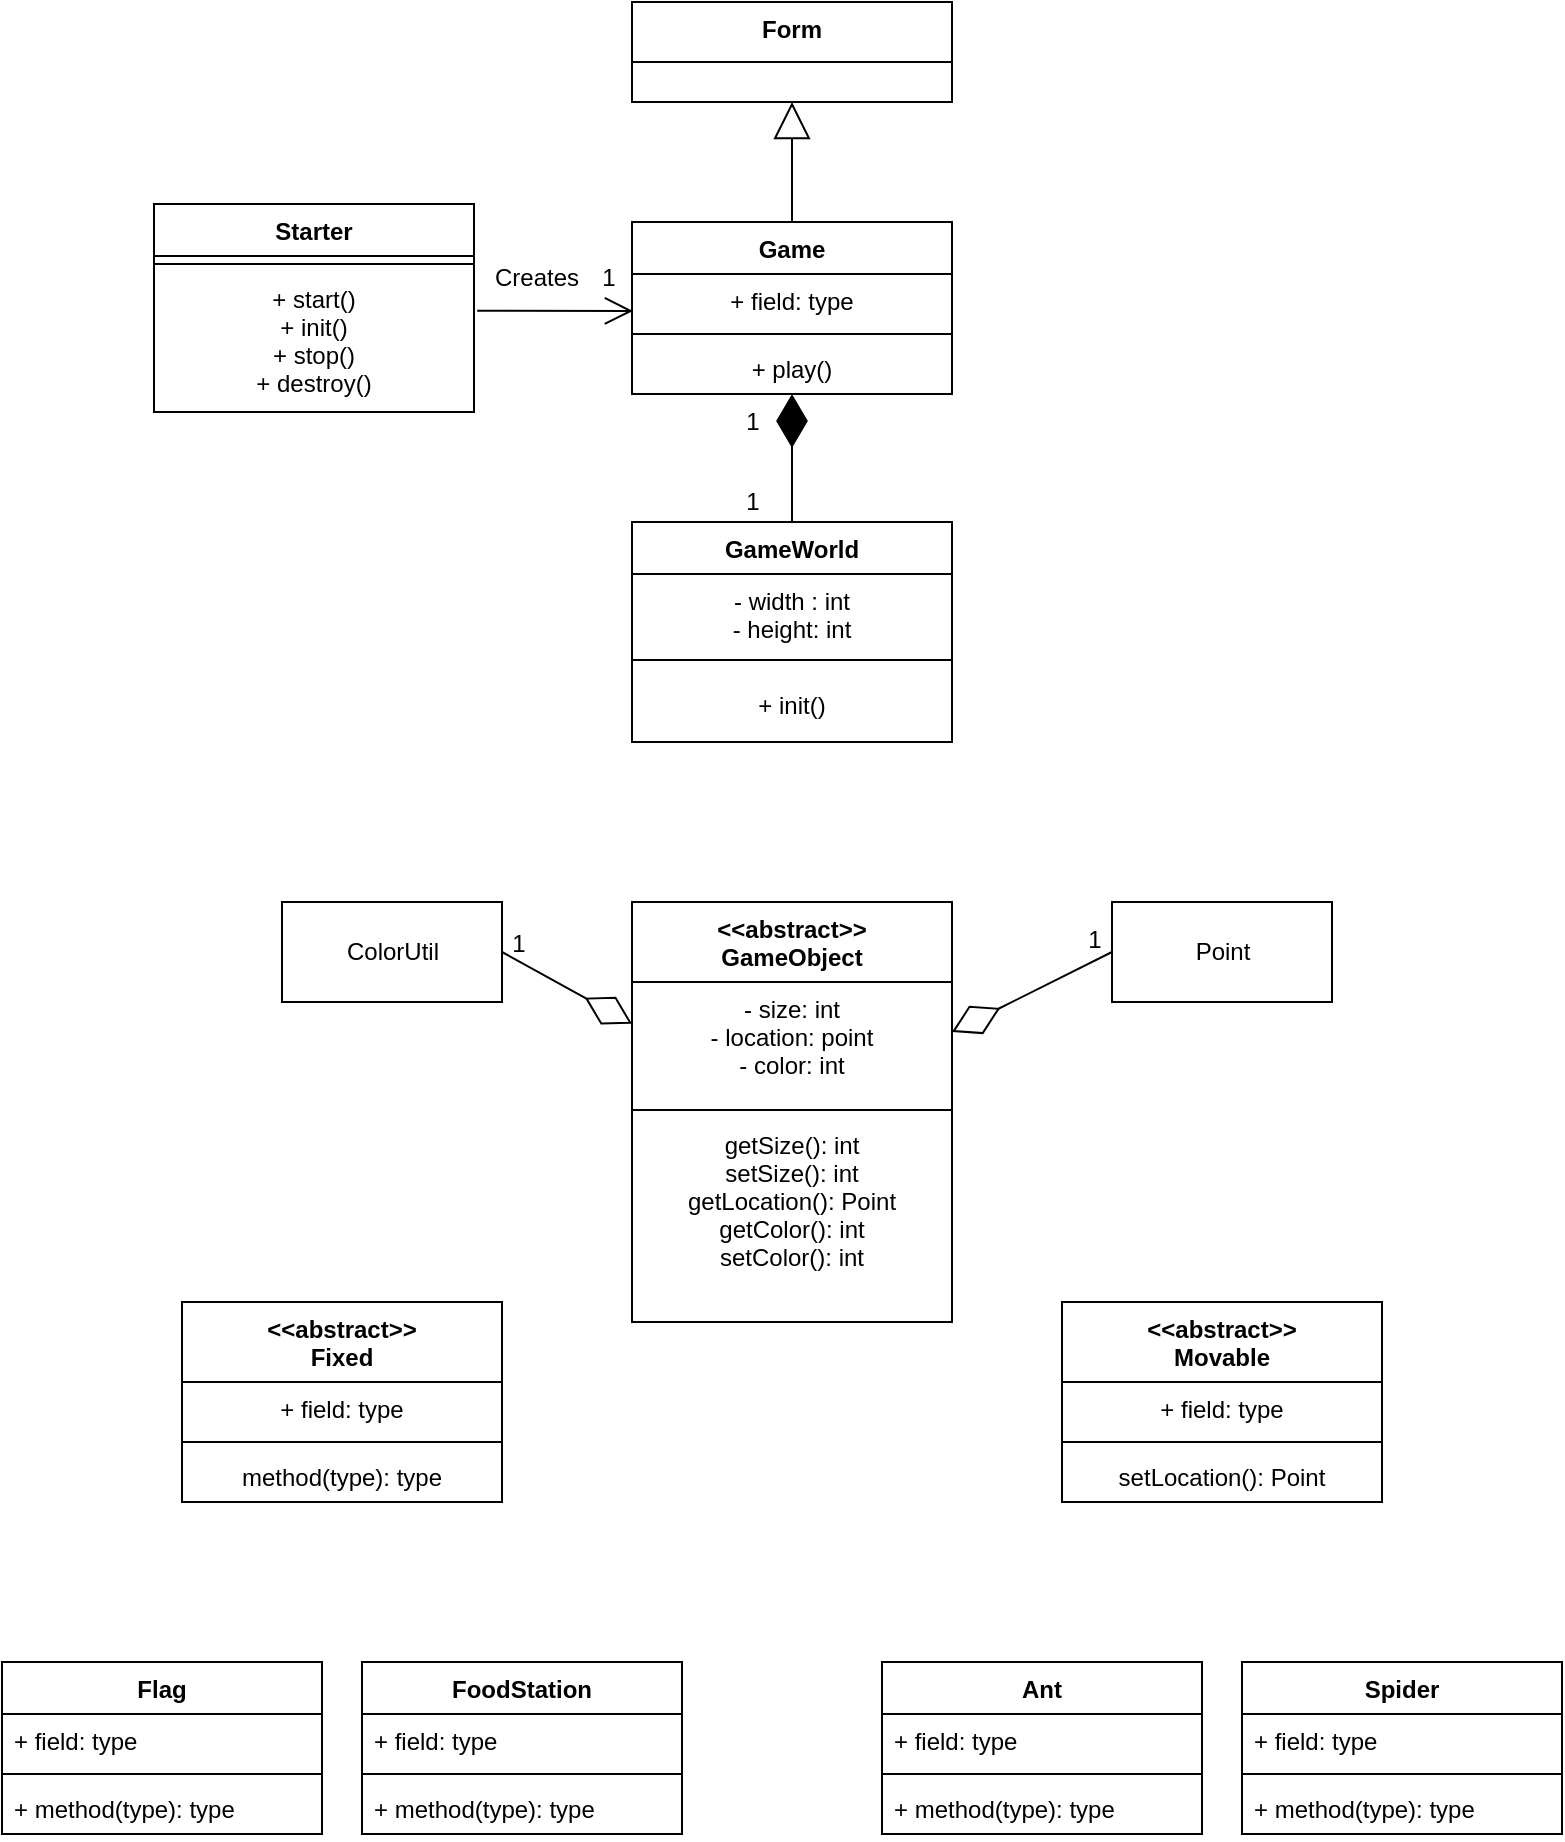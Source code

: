 <mxfile version="20.3.0" type="github">
  <diagram id="glV5dUiRLEeCnuWFiTsP" name="Page-2">
    <mxGraphModel dx="917" dy="498" grid="1" gridSize="10" guides="1" tooltips="1" connect="1" arrows="1" fold="1" page="1" pageScale="1" pageWidth="850" pageHeight="1100" math="0" shadow="0">
      <root>
        <mxCell id="0" />
        <mxCell id="1" parent="0" />
        <mxCell id="oMByr9TP-J29ioIGLjc9-1" value="&lt;&lt;abstract&gt;&gt;&#xa;GameObject" style="swimlane;fontStyle=1;align=center;verticalAlign=top;childLayout=stackLayout;horizontal=1;startSize=40;horizontalStack=0;resizeParent=1;resizeParentMax=0;resizeLast=0;collapsible=1;marginBottom=0;" parent="1" vertex="1">
          <mxGeometry x="355" y="470" width="160" height="210" as="geometry" />
        </mxCell>
        <mxCell id="oMByr9TP-J29ioIGLjc9-2" value="- size: int&#xa;- location: point&#xa;- color: int&#xa;&#xa;" style="text;strokeColor=none;fillColor=none;align=center;verticalAlign=top;spacingLeft=4;spacingRight=4;overflow=hidden;rotatable=0;points=[[0,0.5],[1,0.5]];portConstraint=eastwest;" parent="oMByr9TP-J29ioIGLjc9-1" vertex="1">
          <mxGeometry y="40" width="160" height="60" as="geometry" />
        </mxCell>
        <mxCell id="oMByr9TP-J29ioIGLjc9-3" value="" style="line;strokeWidth=1;fillColor=none;align=left;verticalAlign=middle;spacingTop=-1;spacingLeft=3;spacingRight=3;rotatable=0;labelPosition=right;points=[];portConstraint=eastwest;strokeColor=inherit;" parent="oMByr9TP-J29ioIGLjc9-1" vertex="1">
          <mxGeometry y="100" width="160" height="8" as="geometry" />
        </mxCell>
        <mxCell id="oMByr9TP-J29ioIGLjc9-4" value="getSize(): int&#xa;setSize(): int&#xa;getLocation(): Point&#xa;getColor(): int&#xa;setColor(): int&#xa;" style="text;strokeColor=none;fillColor=none;align=center;verticalAlign=top;spacingLeft=4;spacingRight=4;overflow=hidden;rotatable=0;points=[[0,0.5],[1,0.5]];portConstraint=eastwest;" parent="oMByr9TP-J29ioIGLjc9-1" vertex="1">
          <mxGeometry y="108" width="160" height="102" as="geometry" />
        </mxCell>
        <mxCell id="oMByr9TP-J29ioIGLjc9-5" value="&lt;&lt;abstract&gt;&gt;&#xa;Fixed&#xa;" style="swimlane;fontStyle=1;align=center;verticalAlign=top;childLayout=stackLayout;horizontal=1;startSize=40;horizontalStack=0;resizeParent=1;resizeParentMax=0;resizeLast=0;collapsible=1;marginBottom=0;" parent="1" vertex="1">
          <mxGeometry x="130" y="670" width="160" height="100" as="geometry" />
        </mxCell>
        <mxCell id="oMByr9TP-J29ioIGLjc9-6" value="+ field: type" style="text;strokeColor=none;fillColor=none;align=center;verticalAlign=top;spacingLeft=4;spacingRight=4;overflow=hidden;rotatable=0;points=[[0,0.5],[1,0.5]];portConstraint=eastwest;" parent="oMByr9TP-J29ioIGLjc9-5" vertex="1">
          <mxGeometry y="40" width="160" height="26" as="geometry" />
        </mxCell>
        <mxCell id="oMByr9TP-J29ioIGLjc9-7" value="" style="line;strokeWidth=1;fillColor=none;align=left;verticalAlign=middle;spacingTop=-1;spacingLeft=3;spacingRight=3;rotatable=0;labelPosition=right;points=[];portConstraint=eastwest;strokeColor=inherit;" parent="oMByr9TP-J29ioIGLjc9-5" vertex="1">
          <mxGeometry y="66" width="160" height="8" as="geometry" />
        </mxCell>
        <mxCell id="oMByr9TP-J29ioIGLjc9-8" value="method(type): type" style="text;strokeColor=none;fillColor=none;align=center;verticalAlign=top;spacingLeft=4;spacingRight=4;overflow=hidden;rotatable=0;points=[[0,0.5],[1,0.5]];portConstraint=eastwest;" parent="oMByr9TP-J29ioIGLjc9-5" vertex="1">
          <mxGeometry y="74" width="160" height="26" as="geometry" />
        </mxCell>
        <mxCell id="oMByr9TP-J29ioIGLjc9-9" value="&lt;&lt;abstract&gt;&gt;&#xa;Movable&#xa;&#xa;" style="swimlane;fontStyle=1;align=center;verticalAlign=top;childLayout=stackLayout;horizontal=1;startSize=40;horizontalStack=0;resizeParent=1;resizeParentMax=0;resizeLast=0;collapsible=1;marginBottom=0;" parent="1" vertex="1">
          <mxGeometry x="570" y="670" width="160" height="100" as="geometry" />
        </mxCell>
        <mxCell id="oMByr9TP-J29ioIGLjc9-10" value="+ field: type" style="text;strokeColor=none;fillColor=none;align=center;verticalAlign=top;spacingLeft=4;spacingRight=4;overflow=hidden;rotatable=0;points=[[0,0.5],[1,0.5]];portConstraint=eastwest;" parent="oMByr9TP-J29ioIGLjc9-9" vertex="1">
          <mxGeometry y="40" width="160" height="26" as="geometry" />
        </mxCell>
        <mxCell id="oMByr9TP-J29ioIGLjc9-11" value="" style="line;strokeWidth=1;fillColor=none;align=left;verticalAlign=middle;spacingTop=-1;spacingLeft=3;spacingRight=3;rotatable=0;labelPosition=right;points=[];portConstraint=eastwest;strokeColor=inherit;" parent="oMByr9TP-J29ioIGLjc9-9" vertex="1">
          <mxGeometry y="66" width="160" height="8" as="geometry" />
        </mxCell>
        <mxCell id="oMByr9TP-J29ioIGLjc9-12" value="setLocation(): Point" style="text;strokeColor=none;fillColor=none;align=center;verticalAlign=top;spacingLeft=4;spacingRight=4;overflow=hidden;rotatable=0;points=[[0,0.5],[1,0.5]];portConstraint=eastwest;" parent="oMByr9TP-J29ioIGLjc9-9" vertex="1">
          <mxGeometry y="74" width="160" height="26" as="geometry" />
        </mxCell>
        <mxCell id="oMByr9TP-J29ioIGLjc9-13" value="Flag&#xa;" style="swimlane;fontStyle=1;align=center;verticalAlign=top;childLayout=stackLayout;horizontal=1;startSize=26;horizontalStack=0;resizeParent=1;resizeParentMax=0;resizeLast=0;collapsible=1;marginBottom=0;" parent="1" vertex="1">
          <mxGeometry x="40" y="850" width="160" height="86" as="geometry" />
        </mxCell>
        <mxCell id="oMByr9TP-J29ioIGLjc9-14" value="+ field: type" style="text;strokeColor=none;fillColor=none;align=left;verticalAlign=top;spacingLeft=4;spacingRight=4;overflow=hidden;rotatable=0;points=[[0,0.5],[1,0.5]];portConstraint=eastwest;" parent="oMByr9TP-J29ioIGLjc9-13" vertex="1">
          <mxGeometry y="26" width="160" height="26" as="geometry" />
        </mxCell>
        <mxCell id="oMByr9TP-J29ioIGLjc9-15" value="" style="line;strokeWidth=1;fillColor=none;align=left;verticalAlign=middle;spacingTop=-1;spacingLeft=3;spacingRight=3;rotatable=0;labelPosition=right;points=[];portConstraint=eastwest;strokeColor=inherit;" parent="oMByr9TP-J29ioIGLjc9-13" vertex="1">
          <mxGeometry y="52" width="160" height="8" as="geometry" />
        </mxCell>
        <mxCell id="oMByr9TP-J29ioIGLjc9-16" value="+ method(type): type" style="text;strokeColor=none;fillColor=none;align=left;verticalAlign=top;spacingLeft=4;spacingRight=4;overflow=hidden;rotatable=0;points=[[0,0.5],[1,0.5]];portConstraint=eastwest;" parent="oMByr9TP-J29ioIGLjc9-13" vertex="1">
          <mxGeometry y="60" width="160" height="26" as="geometry" />
        </mxCell>
        <mxCell id="oMByr9TP-J29ioIGLjc9-17" value="FoodStation&#xa;" style="swimlane;fontStyle=1;align=center;verticalAlign=top;childLayout=stackLayout;horizontal=1;startSize=26;horizontalStack=0;resizeParent=1;resizeParentMax=0;resizeLast=0;collapsible=1;marginBottom=0;" parent="1" vertex="1">
          <mxGeometry x="220" y="850" width="160" height="86" as="geometry" />
        </mxCell>
        <mxCell id="oMByr9TP-J29ioIGLjc9-18" value="+ field: type" style="text;strokeColor=none;fillColor=none;align=left;verticalAlign=top;spacingLeft=4;spacingRight=4;overflow=hidden;rotatable=0;points=[[0,0.5],[1,0.5]];portConstraint=eastwest;" parent="oMByr9TP-J29ioIGLjc9-17" vertex="1">
          <mxGeometry y="26" width="160" height="26" as="geometry" />
        </mxCell>
        <mxCell id="oMByr9TP-J29ioIGLjc9-19" value="" style="line;strokeWidth=1;fillColor=none;align=left;verticalAlign=middle;spacingTop=-1;spacingLeft=3;spacingRight=3;rotatable=0;labelPosition=right;points=[];portConstraint=eastwest;strokeColor=inherit;" parent="oMByr9TP-J29ioIGLjc9-17" vertex="1">
          <mxGeometry y="52" width="160" height="8" as="geometry" />
        </mxCell>
        <mxCell id="oMByr9TP-J29ioIGLjc9-20" value="+ method(type): type" style="text;strokeColor=none;fillColor=none;align=left;verticalAlign=top;spacingLeft=4;spacingRight=4;overflow=hidden;rotatable=0;points=[[0,0.5],[1,0.5]];portConstraint=eastwest;" parent="oMByr9TP-J29ioIGLjc9-17" vertex="1">
          <mxGeometry y="60" width="160" height="26" as="geometry" />
        </mxCell>
        <mxCell id="oMByr9TP-J29ioIGLjc9-21" value="Ant" style="swimlane;fontStyle=1;align=center;verticalAlign=top;childLayout=stackLayout;horizontal=1;startSize=26;horizontalStack=0;resizeParent=1;resizeParentMax=0;resizeLast=0;collapsible=1;marginBottom=0;" parent="1" vertex="1">
          <mxGeometry x="480" y="850" width="160" height="86" as="geometry" />
        </mxCell>
        <mxCell id="oMByr9TP-J29ioIGLjc9-22" value="+ field: type" style="text;strokeColor=none;fillColor=none;align=left;verticalAlign=top;spacingLeft=4;spacingRight=4;overflow=hidden;rotatable=0;points=[[0,0.5],[1,0.5]];portConstraint=eastwest;" parent="oMByr9TP-J29ioIGLjc9-21" vertex="1">
          <mxGeometry y="26" width="160" height="26" as="geometry" />
        </mxCell>
        <mxCell id="oMByr9TP-J29ioIGLjc9-23" value="" style="line;strokeWidth=1;fillColor=none;align=left;verticalAlign=middle;spacingTop=-1;spacingLeft=3;spacingRight=3;rotatable=0;labelPosition=right;points=[];portConstraint=eastwest;strokeColor=inherit;" parent="oMByr9TP-J29ioIGLjc9-21" vertex="1">
          <mxGeometry y="52" width="160" height="8" as="geometry" />
        </mxCell>
        <mxCell id="oMByr9TP-J29ioIGLjc9-24" value="+ method(type): type" style="text;strokeColor=none;fillColor=none;align=left;verticalAlign=top;spacingLeft=4;spacingRight=4;overflow=hidden;rotatable=0;points=[[0,0.5],[1,0.5]];portConstraint=eastwest;" parent="oMByr9TP-J29ioIGLjc9-21" vertex="1">
          <mxGeometry y="60" width="160" height="26" as="geometry" />
        </mxCell>
        <mxCell id="oMByr9TP-J29ioIGLjc9-25" value="Spider" style="swimlane;fontStyle=1;align=center;verticalAlign=top;childLayout=stackLayout;horizontal=1;startSize=26;horizontalStack=0;resizeParent=1;resizeParentMax=0;resizeLast=0;collapsible=1;marginBottom=0;" parent="1" vertex="1">
          <mxGeometry x="660" y="850" width="160" height="86" as="geometry" />
        </mxCell>
        <mxCell id="oMByr9TP-J29ioIGLjc9-26" value="+ field: type" style="text;strokeColor=none;fillColor=none;align=left;verticalAlign=top;spacingLeft=4;spacingRight=4;overflow=hidden;rotatable=0;points=[[0,0.5],[1,0.5]];portConstraint=eastwest;" parent="oMByr9TP-J29ioIGLjc9-25" vertex="1">
          <mxGeometry y="26" width="160" height="26" as="geometry" />
        </mxCell>
        <mxCell id="oMByr9TP-J29ioIGLjc9-27" value="" style="line;strokeWidth=1;fillColor=none;align=left;verticalAlign=middle;spacingTop=-1;spacingLeft=3;spacingRight=3;rotatable=0;labelPosition=right;points=[];portConstraint=eastwest;strokeColor=inherit;" parent="oMByr9TP-J29ioIGLjc9-25" vertex="1">
          <mxGeometry y="52" width="160" height="8" as="geometry" />
        </mxCell>
        <mxCell id="oMByr9TP-J29ioIGLjc9-28" value="+ method(type): type" style="text;strokeColor=none;fillColor=none;align=left;verticalAlign=top;spacingLeft=4;spacingRight=4;overflow=hidden;rotatable=0;points=[[0,0.5],[1,0.5]];portConstraint=eastwest;" parent="oMByr9TP-J29ioIGLjc9-25" vertex="1">
          <mxGeometry y="60" width="160" height="26" as="geometry" />
        </mxCell>
        <mxCell id="oMByr9TP-J29ioIGLjc9-33" value="Starter" style="swimlane;fontStyle=1;align=center;verticalAlign=top;childLayout=stackLayout;horizontal=1;startSize=26;horizontalStack=0;resizeParent=1;resizeParentMax=0;resizeLast=0;collapsible=1;marginBottom=0;" parent="1" vertex="1">
          <mxGeometry x="116" y="121" width="160" height="104" as="geometry" />
        </mxCell>
        <mxCell id="oMByr9TP-J29ioIGLjc9-35" value="" style="line;strokeWidth=1;fillColor=none;align=left;verticalAlign=middle;spacingTop=-1;spacingLeft=3;spacingRight=3;rotatable=0;labelPosition=right;points=[];portConstraint=eastwest;strokeColor=inherit;" parent="oMByr9TP-J29ioIGLjc9-33" vertex="1">
          <mxGeometry y="26" width="160" height="8" as="geometry" />
        </mxCell>
        <mxCell id="oMByr9TP-J29ioIGLjc9-36" value="+ start()&#xa;+ init()&#xa;+ stop()&#xa;+ destroy()&#xa;" style="text;strokeColor=none;fillColor=none;align=center;verticalAlign=top;spacingLeft=4;spacingRight=4;overflow=hidden;rotatable=0;points=[[0,0.5],[1,0.5]];portConstraint=eastwest;" parent="oMByr9TP-J29ioIGLjc9-33" vertex="1">
          <mxGeometry y="34" width="160" height="70" as="geometry" />
        </mxCell>
        <mxCell id="oMByr9TP-J29ioIGLjc9-37" value="Form&#xa;" style="swimlane;fontStyle=1;align=center;verticalAlign=top;childLayout=stackLayout;horizontal=1;startSize=30;horizontalStack=0;resizeParent=1;resizeParentMax=0;resizeLast=0;collapsible=1;marginBottom=0;" parent="1" vertex="1">
          <mxGeometry x="355" y="20" width="160" height="50" as="geometry" />
        </mxCell>
        <mxCell id="oMByr9TP-J29ioIGLjc9-41" value="Game" style="swimlane;fontStyle=1;align=center;verticalAlign=top;childLayout=stackLayout;horizontal=1;startSize=26;horizontalStack=0;resizeParent=1;resizeParentMax=0;resizeLast=0;collapsible=1;marginBottom=0;" parent="1" vertex="1">
          <mxGeometry x="355" y="130" width="160" height="86" as="geometry" />
        </mxCell>
        <mxCell id="oMByr9TP-J29ioIGLjc9-42" value="+ field: type" style="text;strokeColor=none;fillColor=none;align=center;verticalAlign=top;spacingLeft=4;spacingRight=4;overflow=hidden;rotatable=0;points=[[0,0.5],[1,0.5]];portConstraint=eastwest;" parent="oMByr9TP-J29ioIGLjc9-41" vertex="1">
          <mxGeometry y="26" width="160" height="26" as="geometry" />
        </mxCell>
        <mxCell id="oMByr9TP-J29ioIGLjc9-43" value="" style="line;strokeWidth=1;fillColor=none;align=left;verticalAlign=middle;spacingTop=-1;spacingLeft=3;spacingRight=3;rotatable=0;labelPosition=right;points=[];portConstraint=eastwest;strokeColor=inherit;" parent="oMByr9TP-J29ioIGLjc9-41" vertex="1">
          <mxGeometry y="52" width="160" height="8" as="geometry" />
        </mxCell>
        <mxCell id="oMByr9TP-J29ioIGLjc9-44" value="+ play()" style="text;strokeColor=none;fillColor=none;align=center;verticalAlign=top;spacingLeft=4;spacingRight=4;overflow=hidden;rotatable=0;points=[[0,0.5],[1,0.5]];portConstraint=eastwest;" parent="oMByr9TP-J29ioIGLjc9-41" vertex="1">
          <mxGeometry y="60" width="160" height="26" as="geometry" />
        </mxCell>
        <mxCell id="oMByr9TP-J29ioIGLjc9-45" value="GameWorld" style="swimlane;fontStyle=1;align=center;verticalAlign=top;childLayout=stackLayout;horizontal=1;startSize=26;horizontalStack=0;resizeParent=1;resizeParentMax=0;resizeLast=0;collapsible=1;marginBottom=0;" parent="1" vertex="1">
          <mxGeometry x="355" y="280" width="160" height="110" as="geometry" />
        </mxCell>
        <mxCell id="oMByr9TP-J29ioIGLjc9-46" value="- width : int&#xa;- height: int&#xa;" style="text;strokeColor=none;fillColor=none;align=center;verticalAlign=top;spacingLeft=4;spacingRight=4;overflow=hidden;rotatable=0;points=[[0,0.5],[1,0.5]];portConstraint=eastwest;" parent="oMByr9TP-J29ioIGLjc9-45" vertex="1">
          <mxGeometry y="26" width="160" height="34" as="geometry" />
        </mxCell>
        <mxCell id="oMByr9TP-J29ioIGLjc9-47" value="" style="line;strokeWidth=1;fillColor=none;align=left;verticalAlign=middle;spacingTop=-1;spacingLeft=3;spacingRight=3;rotatable=0;labelPosition=right;points=[];portConstraint=eastwest;strokeColor=inherit;" parent="oMByr9TP-J29ioIGLjc9-45" vertex="1">
          <mxGeometry y="60" width="160" height="18" as="geometry" />
        </mxCell>
        <mxCell id="oMByr9TP-J29ioIGLjc9-48" value="+ init()" style="text;strokeColor=none;fillColor=none;align=center;verticalAlign=top;spacingLeft=4;spacingRight=4;overflow=hidden;rotatable=0;points=[[0,0.5],[1,0.5]];portConstraint=eastwest;" parent="oMByr9TP-J29ioIGLjc9-45" vertex="1">
          <mxGeometry y="78" width="160" height="32" as="geometry" />
        </mxCell>
        <mxCell id="3MF9cJtQ71uJTLMx2jvr-16" value="" style="endArrow=block;endSize=16;endFill=0;html=1;rounded=0;" parent="1" source="oMByr9TP-J29ioIGLjc9-41" target="oMByr9TP-J29ioIGLjc9-37" edge="1">
          <mxGeometry width="160" relative="1" as="geometry">
            <mxPoint x="375" y="110" as="sourcePoint" />
            <mxPoint x="500" y="90" as="targetPoint" />
          </mxGeometry>
        </mxCell>
        <mxCell id="3MF9cJtQ71uJTLMx2jvr-17" value="" style="endArrow=open;endFill=1;endSize=12;html=1;rounded=0;entryX=0.003;entryY=0.712;entryDx=0;entryDy=0;entryPerimeter=0;exitX=1.01;exitY=0.276;exitDx=0;exitDy=0;exitPerimeter=0;" parent="1" source="oMByr9TP-J29ioIGLjc9-36" target="oMByr9TP-J29ioIGLjc9-42" edge="1">
          <mxGeometry width="160" relative="1" as="geometry">
            <mxPoint x="275.52" y="181.498" as="sourcePoint" />
            <mxPoint x="455" y="230" as="targetPoint" />
          </mxGeometry>
        </mxCell>
        <mxCell id="3MF9cJtQ71uJTLMx2jvr-18" value="Creates" style="text;html=1;align=center;verticalAlign=middle;resizable=0;points=[];autosize=1;strokeColor=none;fillColor=none;" parent="1" vertex="1">
          <mxGeometry x="272" y="143" width="70" height="30" as="geometry" />
        </mxCell>
        <mxCell id="3MF9cJtQ71uJTLMx2jvr-19" value="&lt;div&gt;1&lt;/div&gt;" style="text;html=1;align=center;verticalAlign=middle;resizable=0;points=[];autosize=1;strokeColor=none;fillColor=none;" parent="1" vertex="1">
          <mxGeometry x="328" y="143" width="30" height="30" as="geometry" />
        </mxCell>
        <mxCell id="3MF9cJtQ71uJTLMx2jvr-9" value="" style="endArrow=diamondThin;endFill=1;endSize=24;html=1;rounded=0;entryX=0.5;entryY=1;entryDx=0;entryDy=0;exitX=0.5;exitY=0;exitDx=0;exitDy=0;" parent="1" source="oMByr9TP-J29ioIGLjc9-45" target="oMByr9TP-J29ioIGLjc9-41" edge="1">
          <mxGeometry width="160" relative="1" as="geometry">
            <mxPoint x="445" y="260" as="sourcePoint" />
            <mxPoint x="605" y="260" as="targetPoint" />
          </mxGeometry>
        </mxCell>
        <mxCell id="3MF9cJtQ71uJTLMx2jvr-21" value="1" style="text;html=1;align=center;verticalAlign=middle;resizable=0;points=[];autosize=1;strokeColor=none;fillColor=none;" parent="1" vertex="1">
          <mxGeometry x="400" y="215" width="30" height="30" as="geometry" />
        </mxCell>
        <mxCell id="3MF9cJtQ71uJTLMx2jvr-22" value="1" style="text;html=1;align=center;verticalAlign=middle;resizable=0;points=[];autosize=1;strokeColor=none;fillColor=none;" parent="1" vertex="1">
          <mxGeometry x="400" y="255" width="30" height="30" as="geometry" />
        </mxCell>
        <mxCell id="3MF9cJtQ71uJTLMx2jvr-25" value="Point" style="html=1;" parent="1" vertex="1">
          <mxGeometry x="595" y="470" width="110" height="50" as="geometry" />
        </mxCell>
        <mxCell id="3MF9cJtQ71uJTLMx2jvr-31" value="" style="endArrow=diamondThin;endFill=0;endSize=24;html=1;rounded=0;exitX=0;exitY=0.5;exitDx=0;exitDy=0;" parent="1" source="3MF9cJtQ71uJTLMx2jvr-25" target="oMByr9TP-J29ioIGLjc9-1" edge="1">
          <mxGeometry width="160" relative="1" as="geometry">
            <mxPoint x="520" y="540" as="sourcePoint" />
            <mxPoint x="510" y="640" as="targetPoint" />
          </mxGeometry>
        </mxCell>
        <mxCell id="3MF9cJtQ71uJTLMx2jvr-32" value="&lt;div&gt;ColorUtil&lt;/div&gt;" style="html=1;" parent="1" vertex="1">
          <mxGeometry x="180" y="470" width="110" height="50" as="geometry" />
        </mxCell>
        <mxCell id="3MF9cJtQ71uJTLMx2jvr-33" value="" style="endArrow=diamondThin;endFill=0;endSize=24;html=1;rounded=0;exitX=1;exitY=0.5;exitDx=0;exitDy=0;" parent="1" source="3MF9cJtQ71uJTLMx2jvr-32" target="oMByr9TP-J29ioIGLjc9-1" edge="1">
          <mxGeometry width="160" relative="1" as="geometry">
            <mxPoint x="595.0" y="490" as="sourcePoint" />
            <mxPoint x="515.0" y="490" as="targetPoint" />
          </mxGeometry>
        </mxCell>
        <mxCell id="3MF9cJtQ71uJTLMx2jvr-34" value="1" style="text;html=1;align=center;verticalAlign=middle;resizable=0;points=[];autosize=1;strokeColor=none;fillColor=none;" parent="1" vertex="1">
          <mxGeometry x="571" y="474" width="30" height="30" as="geometry" />
        </mxCell>
        <mxCell id="3MF9cJtQ71uJTLMx2jvr-35" value="1" style="text;html=1;align=center;verticalAlign=middle;resizable=0;points=[];autosize=1;strokeColor=none;fillColor=none;" parent="1" vertex="1">
          <mxGeometry x="283" y="476" width="30" height="30" as="geometry" />
        </mxCell>
      </root>
    </mxGraphModel>
  </diagram>
</mxfile>
